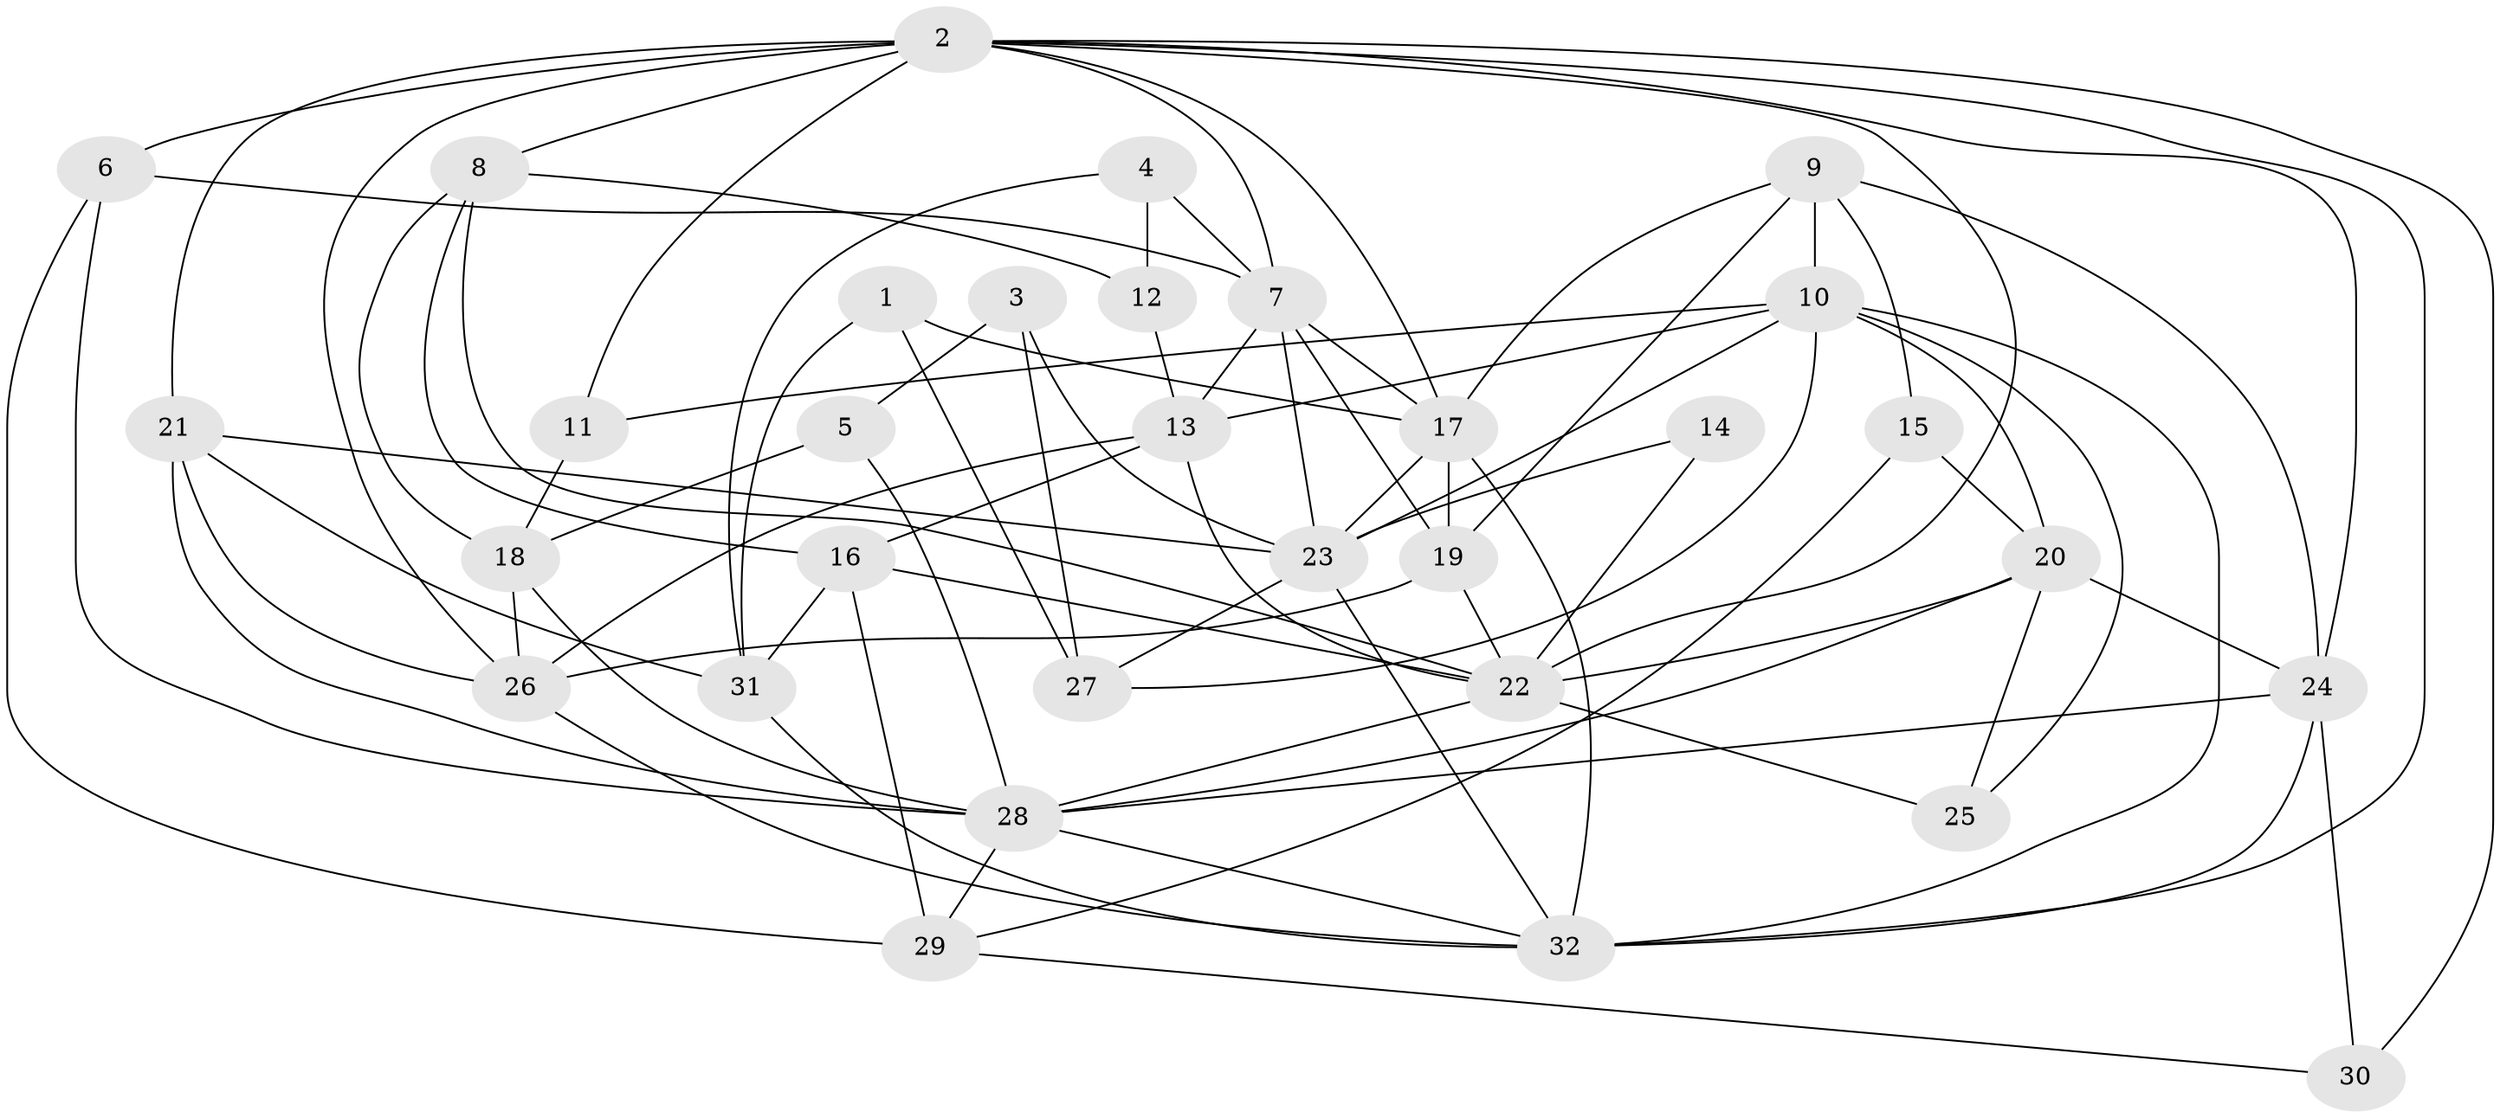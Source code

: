 // original degree distribution, {8: 0.047619047619047616, 4: 0.23809523809523808, 2: 0.14285714285714285, 3: 0.30158730158730157, 6: 0.047619047619047616, 5: 0.20634920634920634, 10: 0.015873015873015872}
// Generated by graph-tools (version 1.1) at 2025/01/03/09/25 03:01:58]
// undirected, 32 vertices, 84 edges
graph export_dot {
graph [start="1"]
  node [color=gray90,style=filled];
  1;
  2;
  3;
  4;
  5;
  6;
  7;
  8;
  9;
  10;
  11;
  12;
  13;
  14;
  15;
  16;
  17;
  18;
  19;
  20;
  21;
  22;
  23;
  24;
  25;
  26;
  27;
  28;
  29;
  30;
  31;
  32;
  1 -- 17 [weight=1.0];
  1 -- 27 [weight=2.0];
  1 -- 31 [weight=1.0];
  2 -- 6 [weight=2.0];
  2 -- 7 [weight=1.0];
  2 -- 8 [weight=1.0];
  2 -- 11 [weight=1.0];
  2 -- 17 [weight=1.0];
  2 -- 21 [weight=1.0];
  2 -- 22 [weight=1.0];
  2 -- 24 [weight=1.0];
  2 -- 26 [weight=1.0];
  2 -- 30 [weight=1.0];
  2 -- 32 [weight=1.0];
  3 -- 5 [weight=1.0];
  3 -- 23 [weight=1.0];
  3 -- 27 [weight=1.0];
  4 -- 7 [weight=1.0];
  4 -- 12 [weight=2.0];
  4 -- 31 [weight=1.0];
  5 -- 18 [weight=1.0];
  5 -- 28 [weight=1.0];
  6 -- 7 [weight=1.0];
  6 -- 28 [weight=1.0];
  6 -- 29 [weight=1.0];
  7 -- 13 [weight=1.0];
  7 -- 17 [weight=1.0];
  7 -- 19 [weight=1.0];
  7 -- 23 [weight=1.0];
  8 -- 12 [weight=1.0];
  8 -- 16 [weight=1.0];
  8 -- 18 [weight=1.0];
  8 -- 22 [weight=1.0];
  9 -- 10 [weight=1.0];
  9 -- 15 [weight=1.0];
  9 -- 17 [weight=1.0];
  9 -- 19 [weight=1.0];
  9 -- 24 [weight=1.0];
  10 -- 11 [weight=1.0];
  10 -- 13 [weight=1.0];
  10 -- 20 [weight=1.0];
  10 -- 23 [weight=1.0];
  10 -- 25 [weight=1.0];
  10 -- 27 [weight=1.0];
  10 -- 32 [weight=1.0];
  11 -- 18 [weight=1.0];
  12 -- 13 [weight=1.0];
  13 -- 16 [weight=1.0];
  13 -- 22 [weight=1.0];
  13 -- 26 [weight=1.0];
  14 -- 22 [weight=1.0];
  14 -- 23 [weight=1.0];
  15 -- 20 [weight=1.0];
  15 -- 29 [weight=1.0];
  16 -- 22 [weight=1.0];
  16 -- 29 [weight=2.0];
  16 -- 31 [weight=2.0];
  17 -- 19 [weight=1.0];
  17 -- 23 [weight=1.0];
  17 -- 32 [weight=2.0];
  18 -- 26 [weight=1.0];
  18 -- 28 [weight=2.0];
  19 -- 22 [weight=1.0];
  19 -- 26 [weight=1.0];
  20 -- 22 [weight=1.0];
  20 -- 24 [weight=1.0];
  20 -- 25 [weight=1.0];
  20 -- 28 [weight=1.0];
  21 -- 23 [weight=1.0];
  21 -- 26 [weight=1.0];
  21 -- 28 [weight=1.0];
  21 -- 31 [weight=1.0];
  22 -- 25 [weight=2.0];
  22 -- 28 [weight=1.0];
  23 -- 27 [weight=1.0];
  23 -- 32 [weight=1.0];
  24 -- 28 [weight=1.0];
  24 -- 30 [weight=2.0];
  24 -- 32 [weight=1.0];
  26 -- 32 [weight=1.0];
  28 -- 29 [weight=1.0];
  28 -- 32 [weight=2.0];
  29 -- 30 [weight=1.0];
  31 -- 32 [weight=1.0];
}
